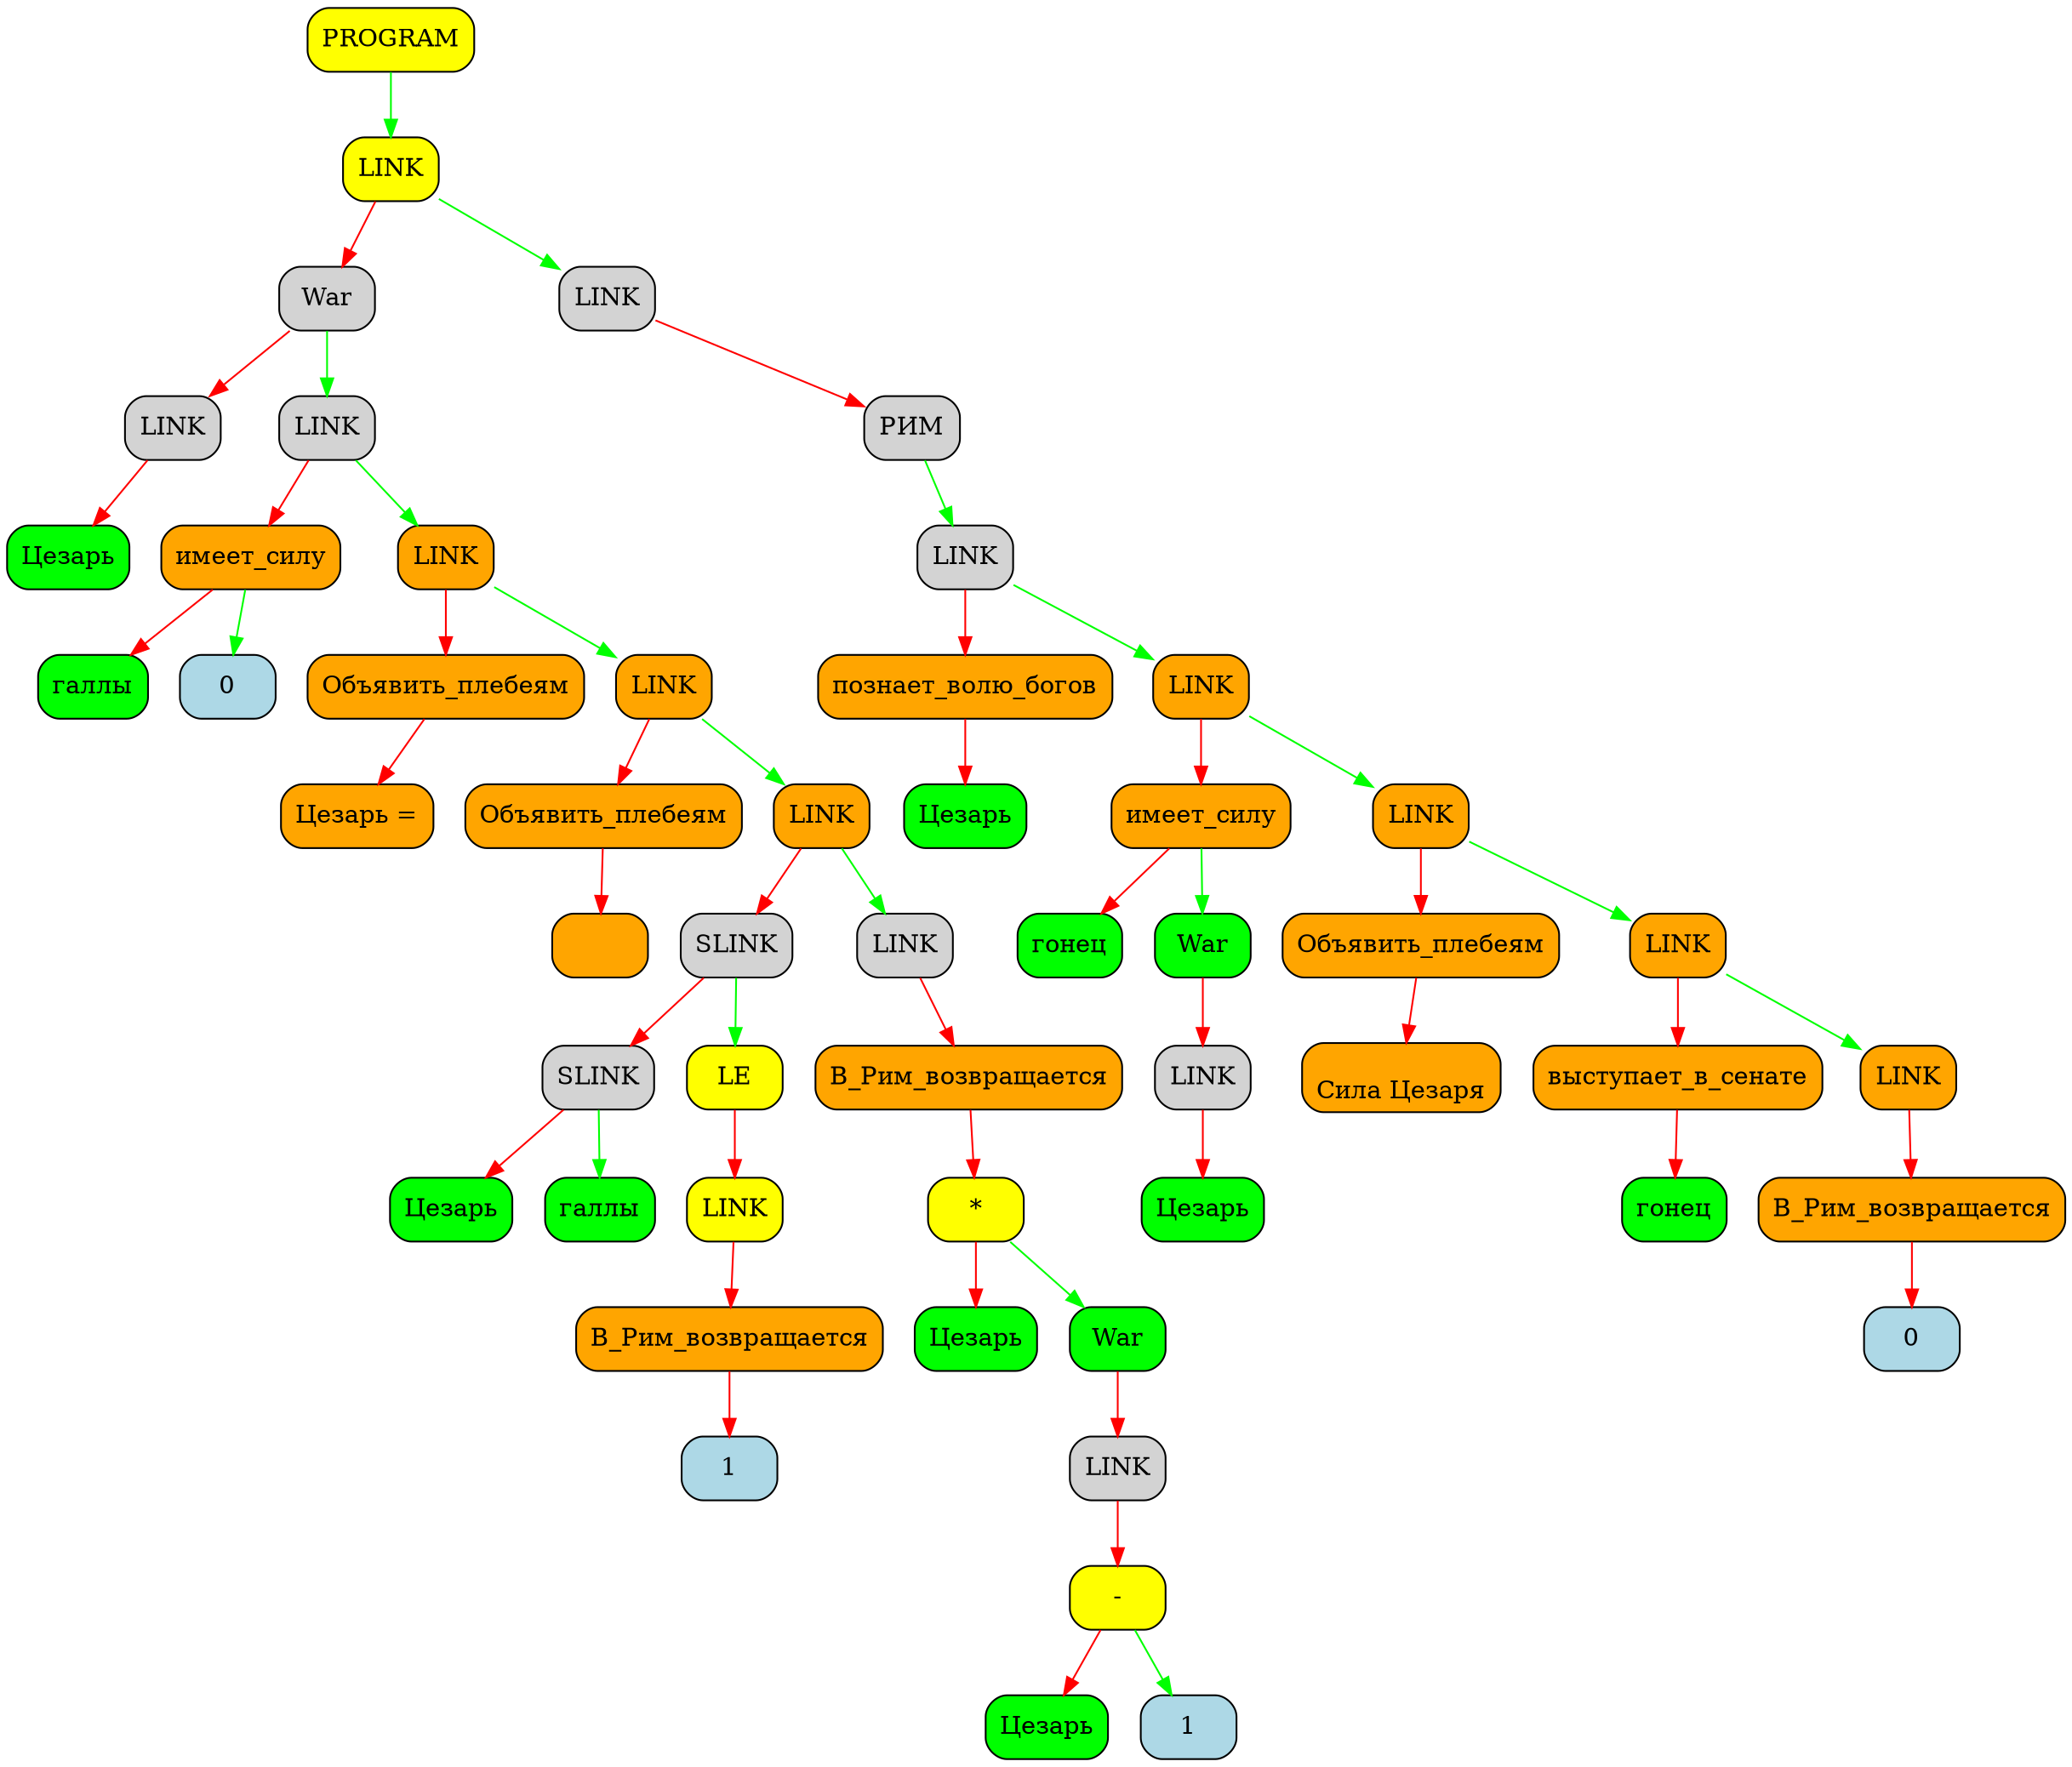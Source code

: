digraph First{
node [shape="Mrecord", style="filled", fillcolor="lightblue"];
"boxe9555f80" [fillcolor="yellow",label="PROGRAM"];
"boxe9554990" [fillcolor="yellow",label="LINK"];
"boxe9555f80" -> "boxe9554990"[color="green"];
"boxe954cdb0" [fillcolor="",label="War"];
"boxe9554990" -> "boxe954cdb0"[color="red"];
"boxe9554a60" [fillcolor="",label="LINK"];
"boxe954cdb0" -> "boxe9554a60"[color="red"];
"boxe95511c0" [fillcolor="green",label="Цезарь"];
"boxe9554a60" -> "boxe95511c0"[color="red"];
"boxe95555c0" [fillcolor="",label="LINK"];
"boxe954cdb0" -> "boxe95555c0"[color="green"];
"boxe9554b30" [fillcolor="orange",label="имеет_силу"];
"boxe95555c0" -> "boxe9554b30"[color="red"];
"boxe95515d0" [fillcolor="green",label="галлы"];
"boxe9554b30" -> "boxe95515d0"[color="red"];
"boxe9551770" [label="0"];
"boxe9554b30" -> "boxe9551770"[color="green"];
"boxe95554f0" [fillcolor="orange",label="LINK"];
"boxe95555c0" -> "boxe95554f0"[color="green"];
"boxe9551910" [fillcolor="orange",label="Объявить_плебеям"];
"boxe95554f0" -> "boxe9551910"[color="red"];
"boxe95519e0" [fillcolor="orange",label="Цезарь = "];
"boxe9551910" -> "boxe95519e0"[color="red"];
"boxe9555420" [fillcolor="orange",label="LINK"];
"boxe95554f0" -> "boxe9555420"[color="green"];
"boxe9551b80" [fillcolor="orange",label="Объявить_плебеям"];
"boxe9555420" -> "boxe9551b80"[color="red"];
"boxe9551c50" [fillcolor="orange",label="\n"];
"boxe9551b80" -> "boxe9551c50"[color="red"];
"boxe9555350" [fillcolor="orange",label="LINK"];
"boxe9555420" -> "boxe9555350"[color="green"];
"boxe9554e70" [fillcolor="",label="SLINK"];
"boxe9555350" -> "boxe9554e70"[color="red"];
"boxe9554c00" [fillcolor="",label="SLINK"];
"boxe9554e70" -> "boxe9554c00"[color="red"];
"boxe9551ec0" [fillcolor="green",label="Цезарь"];
"boxe9554c00" -> "boxe9551ec0"[color="red"];
"boxe9552060" [fillcolor="green",label="галлы"];
"boxe9554c00" -> "boxe9552060"[color="green"];
"boxe9554cd0" [fillcolor="yellow",label="LE"];
"boxe9554e70" -> "boxe9554cd0"[color="green"];
"boxe9554da0" [fillcolor="yellow",label="LINK"];
"boxe9554cd0" -> "boxe9554da0"[color="red"];
"boxe9552470" [fillcolor="orange",label="В_Рим_возвращается"];
"boxe9554da0" -> "boxe9552470"[color="red"];
"boxe9552540" [label="1"];
"boxe9552470" -> "boxe9552540"[color="red"];
"boxe9555280" [fillcolor="",label="LINK"];
"boxe9555350" -> "boxe9555280"[color="green"];
"boxe9552880" [fillcolor="orange",label="В_Рим_возвращается"];
"boxe9555280" -> "boxe9552880"[color="red"];
"boxe95551b0" [fillcolor="yellow",label="*"];
"boxe9552880" -> "boxe95551b0"[color="red"];
"boxe9552950" [fillcolor="green",label="Цезарь"];
"boxe95551b0" -> "boxe9552950"[color="red"];
"boxe9554f40" [fillcolor="green",label="War"];
"boxe95551b0" -> "boxe9554f40"[color="green"];
"boxe9555010" [fillcolor="",label="LINK"];
"boxe9554f40" -> "boxe9555010"[color="red"];
"boxe95550e0" [fillcolor="yellow",label="-"];
"boxe9555010" -> "boxe95550e0"[color="red"];
"boxe9552c90" [fillcolor="green",label="Цезарь"];
"boxe95550e0" -> "boxe9552c90"[color="red"];
"boxe9552e30" [label="1"];
"boxe95550e0" -> "boxe9552e30"[color="green"];
"boxe9555690" [fillcolor="",label="LINK"];
"boxe9554990" -> "boxe9555690"[color="green"];
"boxe9553240" [fillcolor="",label="РИМ"];
"boxe9555690" -> "boxe9553240"[color="red"];
"boxe9555eb0" [fillcolor="",label="LINK"];
"boxe9553240" -> "boxe9555eb0"[color="green"];
"boxe9555760" [fillcolor="orange",label="познает_волю_богов"];
"boxe9555eb0" -> "boxe9555760"[color="red"];
"boxe9553720" [fillcolor="green",label="Цезарь"];
"boxe9555760" -> "boxe9553720"[color="red"];
"boxe9555de0" [fillcolor="orange",label="LINK"];
"boxe9555eb0" -> "boxe9555de0"[color="green"];
"boxe95559d0" [fillcolor="orange",label="имеет_силу"];
"boxe9555de0" -> "boxe95559d0"[color="red"];
"boxe9553990" [fillcolor="green",label="гонец"];
"boxe95559d0" -> "boxe9553990"[color="red"];
"boxe9555830" [fillcolor="green",label="War"];
"boxe95559d0" -> "boxe9555830"[color="green"];
"boxe9555900" [fillcolor="",label="LINK"];
"boxe9555830" -> "boxe9555900"[color="red"];
"boxe9553cd0" [fillcolor="green",label="Цезарь"];
"boxe9555900" -> "boxe9553cd0"[color="red"];
"boxe9555d10" [fillcolor="orange",label="LINK"];
"boxe9555de0" -> "boxe9555d10"[color="green"];
"boxe9553f40" [fillcolor="orange",label="Объявить_плебеям"];
"boxe9555d10" -> "boxe9553f40"[color="red"];
"boxe9554010" [fillcolor="orange",label="\nСила Цезаря "];
"boxe9553f40" -> "boxe9554010"[color="red"];
"boxe9555c40" [fillcolor="orange",label="LINK"];
"boxe9555d10" -> "boxe9555c40"[color="green"];
"boxe9555aa0" [fillcolor="orange",label="выступает_в_сенате"];
"boxe9555c40" -> "boxe9555aa0"[color="red"];
"boxe95541b0" [fillcolor="green",label="гонец"];
"boxe9555aa0" -> "boxe95541b0"[color="red"];
"boxe9555b70" [fillcolor="orange",label="LINK"];
"boxe9555c40" -> "boxe9555b70"[color="green"];
"boxe9554420" [fillcolor="orange",label="В_Рим_возвращается"];
"boxe9555b70" -> "boxe9554420"[color="red"];
"boxe95544f0" [label="0"];
"boxe9554420" -> "boxe95544f0"[color="red"];
}